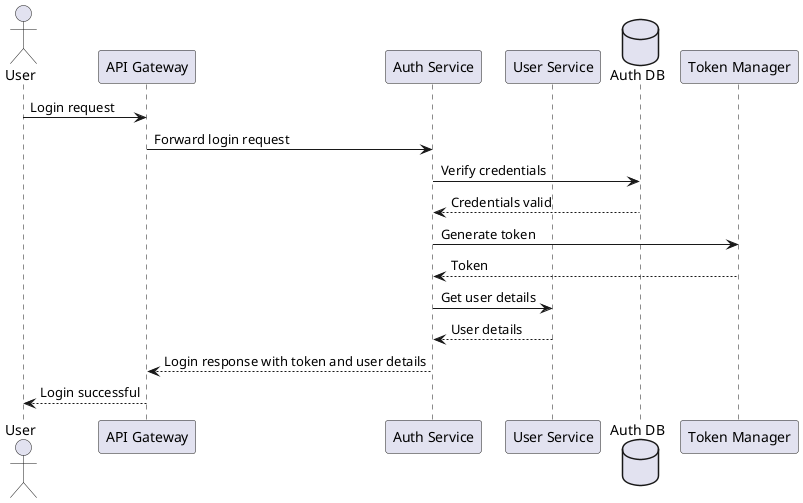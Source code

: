 @startuml
 actor User
 participant "API Gateway" as AG
 participant "Auth Service" as AS
 participant "User Service" as US
 database "Auth DB" as DB
 participant "Token Manager" as TM

 User -> AG: Login request
 AG -> AS: Forward login request
 AS -> DB: Verify credentials
 DB --> AS: Credentials valid
 AS -> TM: Generate token
 TM --> AS: Token
 AS -> US: Get user details
 US --> AS: User details
 AS --> AG: Login response with token and user details
 AG --> User: Login successful
 @enduml